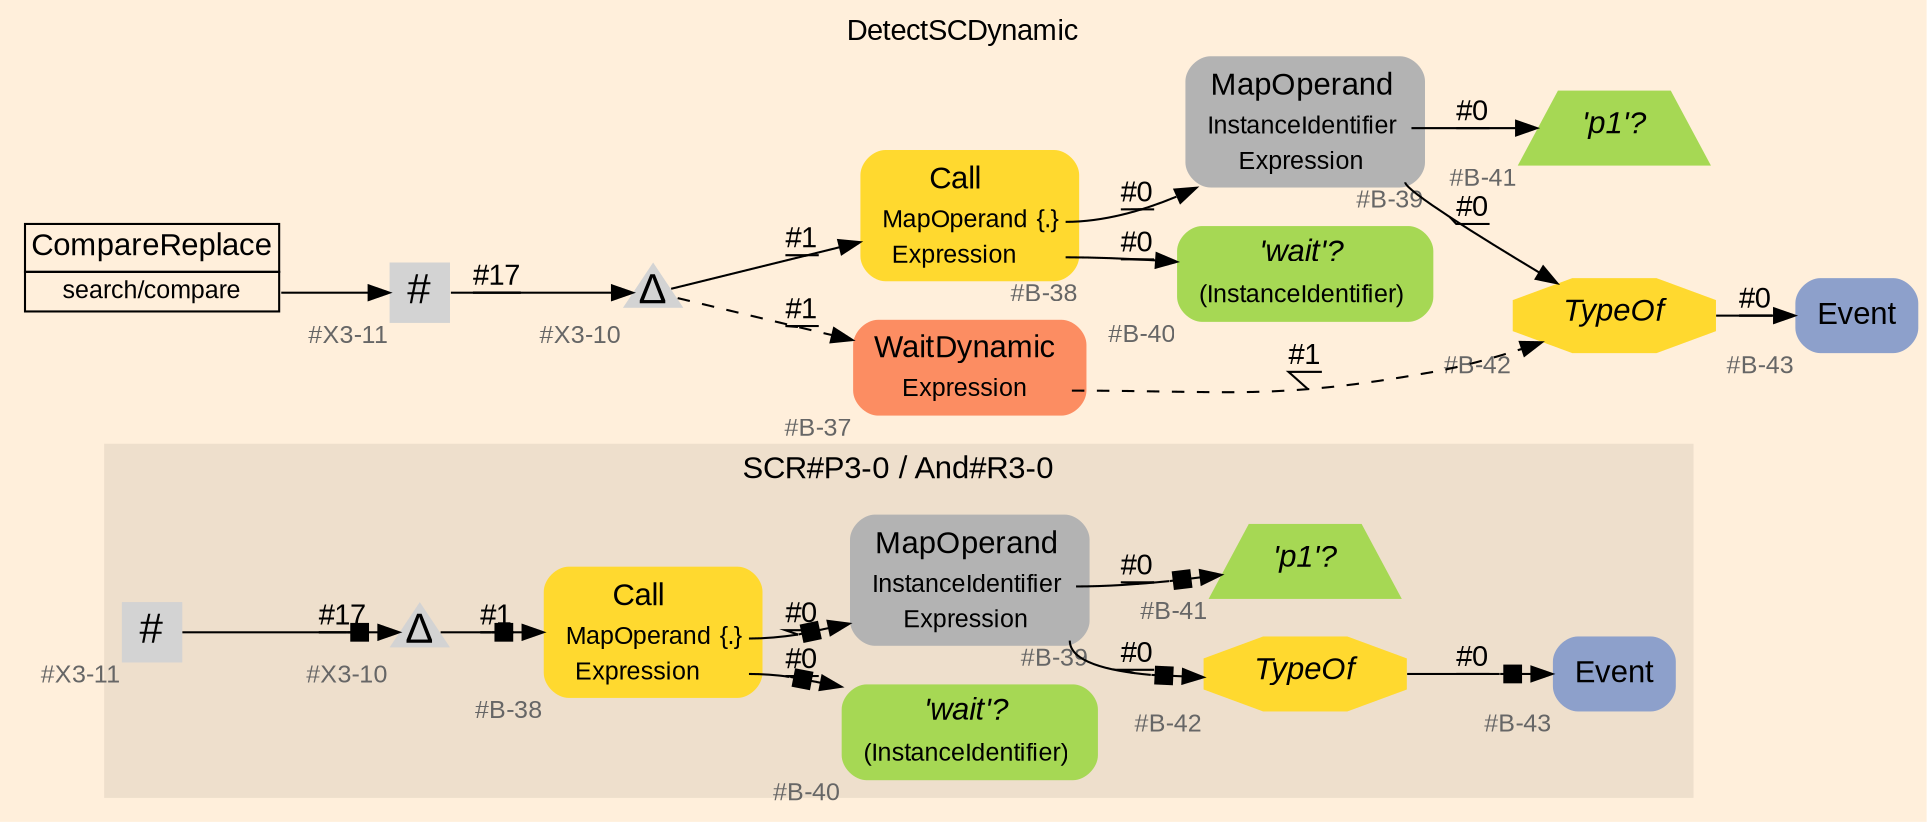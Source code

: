 digraph "DetectSCDynamic" {
label = "DetectSCDynamic"
labelloc = t
graph [
    rankdir = "LR"
    ranksep = 0.3
    bgcolor = antiquewhite1
    color = black
    fontcolor = black
    fontname = "Arial"
];
node [
    fontname = "Arial"
];
edge [
    fontname = "Arial"
];

// -------------------- figure And#R3-0 --------------------
// -------- region And#R3-0 ----------
subgraph "clusterAnd#R3-0" {
    label = "SCR#P3-0 / And#R3-0"
    style = "filled"
    color = antiquewhite2
    fontsize = "15"
    // -------- block And#R3-0/#B-38 ----------
    "And#R3-0/#B-38" [
        fillcolor = "/set28/6"
        xlabel = "#B-38"
        fontsize = "12"
        fontcolor = grey40
        shape = "plaintext"
        label = <<TABLE BORDER="0" CELLBORDER="0" CELLSPACING="0">
         <TR><TD><FONT COLOR="black" POINT-SIZE="15">Call</FONT></TD></TR>
         <TR><TD><FONT COLOR="black" POINT-SIZE="12">MapOperand</FONT></TD><TD PORT="port0"><FONT COLOR="black" POINT-SIZE="12">{.}</FONT></TD></TR>
         <TR><TD><FONT COLOR="black" POINT-SIZE="12">Expression</FONT></TD><TD PORT="port1"></TD></TR>
        </TABLE>>
        style = "rounded,filled"
    ];
    
    // -------- block And#R3-0/#B-39 ----------
    "And#R3-0/#B-39" [
        fillcolor = "/set28/8"
        xlabel = "#B-39"
        fontsize = "12"
        fontcolor = grey40
        shape = "plaintext"
        label = <<TABLE BORDER="0" CELLBORDER="0" CELLSPACING="0">
         <TR><TD><FONT COLOR="black" POINT-SIZE="15">MapOperand</FONT></TD></TR>
         <TR><TD><FONT COLOR="black" POINT-SIZE="12">InstanceIdentifier</FONT></TD><TD PORT="port0"></TD></TR>
         <TR><TD><FONT COLOR="black" POINT-SIZE="12">Expression</FONT></TD><TD PORT="port1"></TD></TR>
        </TABLE>>
        style = "rounded,filled"
    ];
    
    // -------- block And#R3-0/#B-40 ----------
    "And#R3-0/#B-40" [
        fillcolor = "/set28/5"
        xlabel = "#B-40"
        fontsize = "12"
        fontcolor = grey40
        shape = "plaintext"
        label = <<TABLE BORDER="0" CELLBORDER="0" CELLSPACING="0">
         <TR><TD><FONT COLOR="black" POINT-SIZE="15"><I>'wait'?</I></FONT></TD></TR>
         <TR><TD><FONT COLOR="black" POINT-SIZE="12">(InstanceIdentifier)</FONT></TD><TD PORT="port0"></TD></TR>
        </TABLE>>
        style = "rounded,filled"
    ];
    
    // -------- block And#R3-0/#B-41 ----------
    "And#R3-0/#B-41" [
        fillcolor = "/set28/5"
        xlabel = "#B-41"
        fontsize = "12"
        fontcolor = grey40
        shape = "trapezium"
        label = <<FONT COLOR="black" POINT-SIZE="15"><I>'p1'?</I></FONT>>
        style = "filled"
        penwidth = 0.0
    ];
    
    // -------- block And#R3-0/#B-42 ----------
    "And#R3-0/#B-42" [
        fillcolor = "/set28/6"
        xlabel = "#B-42"
        fontsize = "12"
        fontcolor = grey40
        shape = "octagon"
        label = <<FONT COLOR="black" POINT-SIZE="15"><I>TypeOf</I></FONT>>
        style = "filled"
        penwidth = 0.0
    ];
    
    // -------- block And#R3-0/#B-43 ----------
    "And#R3-0/#B-43" [
        fillcolor = "/set28/3"
        xlabel = "#B-43"
        fontsize = "12"
        fontcolor = grey40
        shape = "plaintext"
        label = <<TABLE BORDER="0" CELLBORDER="0" CELLSPACING="0">
         <TR><TD><FONT COLOR="black" POINT-SIZE="15">Event</FONT></TD></TR>
        </TABLE>>
        style = "rounded,filled"
    ];
    
    // -------- block And#R3-0/#X3-10 ----------
    "And#R3-0/#X3-10" [
        xlabel = "#X3-10"
        fontsize = "12"
        fontcolor = grey40
        shape = "triangle"
        label = <<FONT COLOR="black" POINT-SIZE="20">Δ</FONT>>
        style = "filled"
        penwidth = 0.0
        fixedsize = true
        width = 0.4
        height = 0.4
    ];
    
    // -------- block And#R3-0/#X3-11 ----------
    "And#R3-0/#X3-11" [
        xlabel = "#X3-11"
        fontsize = "12"
        fontcolor = grey40
        shape = "square"
        label = <<FONT COLOR="black" POINT-SIZE="20">#</FONT>>
        style = "filled"
        penwidth = 0.0
        fixedsize = true
        width = 0.4
        height = 0.4
    ];
    
}

"And#R3-0/#B-38":port0 -> "And#R3-0/#B-39" [
    arrowhead="normalnonebox"
    label = "#0"
    decorate = true
    color = black
    fontcolor = black
];

"And#R3-0/#B-38":port1 -> "And#R3-0/#B-40" [
    arrowhead="normalnonebox"
    label = "#0"
    decorate = true
    color = black
    fontcolor = black
];

"And#R3-0/#B-39":port0 -> "And#R3-0/#B-41" [
    arrowhead="normalnonebox"
    label = "#0"
    decorate = true
    color = black
    fontcolor = black
];

"And#R3-0/#B-39":port1 -> "And#R3-0/#B-42" [
    arrowhead="normalnonebox"
    label = "#0"
    decorate = true
    color = black
    fontcolor = black
];

"And#R3-0/#B-42" -> "And#R3-0/#B-43" [
    arrowhead="normalnonebox"
    label = "#0"
    decorate = true
    color = black
    fontcolor = black
];

"And#R3-0/#X3-10" -> "And#R3-0/#B-38" [
    arrowhead="normalnonebox"
    label = "#1"
    decorate = true
    color = black
    fontcolor = black
];

"And#R3-0/#X3-11" -> "And#R3-0/#X3-10" [
    arrowhead="normalnonebox"
    label = "#17"
    decorate = true
    color = black
    fontcolor = black
];


// -------------------- transformation figure --------------------
// -------- block CR#X3-12 ----------
"CR#X3-12" [
    fillcolor = antiquewhite1
    fontsize = "12"
    fontcolor = grey40
    shape = "plaintext"
    label = <<TABLE BORDER="0" CELLBORDER="1" CELLSPACING="0">
     <TR><TD><FONT COLOR="black" POINT-SIZE="15">CompareReplace</FONT></TD></TR>
     <TR><TD PORT="port0"><FONT COLOR="black" POINT-SIZE="12">search/compare</FONT></TD></TR>
    </TABLE>>
    style = "filled"
    color = black
];

// -------- block #X3-11 ----------
"#X3-11" [
    xlabel = "#X3-11"
    fontsize = "12"
    fontcolor = grey40
    shape = "square"
    label = <<FONT COLOR="black" POINT-SIZE="20">#</FONT>>
    style = "filled"
    penwidth = 0.0
    fixedsize = true
    width = 0.4
    height = 0.4
];

// -------- block #X3-10 ----------
"#X3-10" [
    xlabel = "#X3-10"
    fontsize = "12"
    fontcolor = grey40
    shape = "triangle"
    label = <<FONT COLOR="black" POINT-SIZE="20">Δ</FONT>>
    style = "filled"
    penwidth = 0.0
    fixedsize = true
    width = 0.4
    height = 0.4
];

// -------- block #B-38 ----------
"#B-38" [
    fillcolor = "/set28/6"
    xlabel = "#B-38"
    fontsize = "12"
    fontcolor = grey40
    shape = "plaintext"
    label = <<TABLE BORDER="0" CELLBORDER="0" CELLSPACING="0">
     <TR><TD><FONT COLOR="black" POINT-SIZE="15">Call</FONT></TD></TR>
     <TR><TD><FONT COLOR="black" POINT-SIZE="12">MapOperand</FONT></TD><TD PORT="port0"><FONT COLOR="black" POINT-SIZE="12">{.}</FONT></TD></TR>
     <TR><TD><FONT COLOR="black" POINT-SIZE="12">Expression</FONT></TD><TD PORT="port1"></TD></TR>
    </TABLE>>
    style = "rounded,filled"
];

// -------- block #B-39 ----------
"#B-39" [
    fillcolor = "/set28/8"
    xlabel = "#B-39"
    fontsize = "12"
    fontcolor = grey40
    shape = "plaintext"
    label = <<TABLE BORDER="0" CELLBORDER="0" CELLSPACING="0">
     <TR><TD><FONT COLOR="black" POINT-SIZE="15">MapOperand</FONT></TD></TR>
     <TR><TD><FONT COLOR="black" POINT-SIZE="12">InstanceIdentifier</FONT></TD><TD PORT="port0"></TD></TR>
     <TR><TD><FONT COLOR="black" POINT-SIZE="12">Expression</FONT></TD><TD PORT="port1"></TD></TR>
    </TABLE>>
    style = "rounded,filled"
];

// -------- block #B-41 ----------
"#B-41" [
    fillcolor = "/set28/5"
    xlabel = "#B-41"
    fontsize = "12"
    fontcolor = grey40
    shape = "trapezium"
    label = <<FONT COLOR="black" POINT-SIZE="15"><I>'p1'?</I></FONT>>
    style = "filled"
    penwidth = 0.0
];

// -------- block #B-42 ----------
"#B-42" [
    fillcolor = "/set28/6"
    xlabel = "#B-42"
    fontsize = "12"
    fontcolor = grey40
    shape = "octagon"
    label = <<FONT COLOR="black" POINT-SIZE="15"><I>TypeOf</I></FONT>>
    style = "filled"
    penwidth = 0.0
];

// -------- block #B-43 ----------
"#B-43" [
    fillcolor = "/set28/3"
    xlabel = "#B-43"
    fontsize = "12"
    fontcolor = grey40
    shape = "plaintext"
    label = <<TABLE BORDER="0" CELLBORDER="0" CELLSPACING="0">
     <TR><TD><FONT COLOR="black" POINT-SIZE="15">Event</FONT></TD></TR>
    </TABLE>>
    style = "rounded,filled"
];

// -------- block #B-40 ----------
"#B-40" [
    fillcolor = "/set28/5"
    xlabel = "#B-40"
    fontsize = "12"
    fontcolor = grey40
    shape = "plaintext"
    label = <<TABLE BORDER="0" CELLBORDER="0" CELLSPACING="0">
     <TR><TD><FONT COLOR="black" POINT-SIZE="15"><I>'wait'?</I></FONT></TD></TR>
     <TR><TD><FONT COLOR="black" POINT-SIZE="12">(InstanceIdentifier)</FONT></TD><TD PORT="port0"></TD></TR>
    </TABLE>>
    style = "rounded,filled"
];

// -------- block #B-37 ----------
"#B-37" [
    fillcolor = "/set28/2"
    xlabel = "#B-37"
    fontsize = "12"
    fontcolor = grey40
    shape = "plaintext"
    label = <<TABLE BORDER="0" CELLBORDER="0" CELLSPACING="0">
     <TR><TD><FONT COLOR="black" POINT-SIZE="15">WaitDynamic</FONT></TD></TR>
     <TR><TD><FONT COLOR="black" POINT-SIZE="12">Expression</FONT></TD><TD PORT="port0"></TD></TR>
    </TABLE>>
    style = "rounded,filled"
];

"CR#X3-12":port0 -> "#X3-11" [
    label = ""
    decorate = true
    color = black
    fontcolor = black
];

"#X3-11" -> "#X3-10" [
    label = "#17"
    decorate = true
    color = black
    fontcolor = black
];

"#X3-10" -> "#B-38" [
    label = "#1"
    decorate = true
    color = black
    fontcolor = black
];

"#X3-10" -> "#B-37" [
    style="dashed"
    label = "#1"
    decorate = true
    color = black
    fontcolor = black
];

"#B-38":port0 -> "#B-39" [
    label = "#0"
    decorate = true
    color = black
    fontcolor = black
];

"#B-38":port1 -> "#B-40" [
    label = "#0"
    decorate = true
    color = black
    fontcolor = black
];

"#B-39":port0 -> "#B-41" [
    label = "#0"
    decorate = true
    color = black
    fontcolor = black
];

"#B-39":port1 -> "#B-42" [
    label = "#0"
    decorate = true
    color = black
    fontcolor = black
];

"#B-42" -> "#B-43" [
    label = "#0"
    decorate = true
    color = black
    fontcolor = black
];

"#B-37":port0 -> "#B-42" [
    style="dashed"
    label = "#1"
    decorate = true
    color = black
    fontcolor = black
];


}
